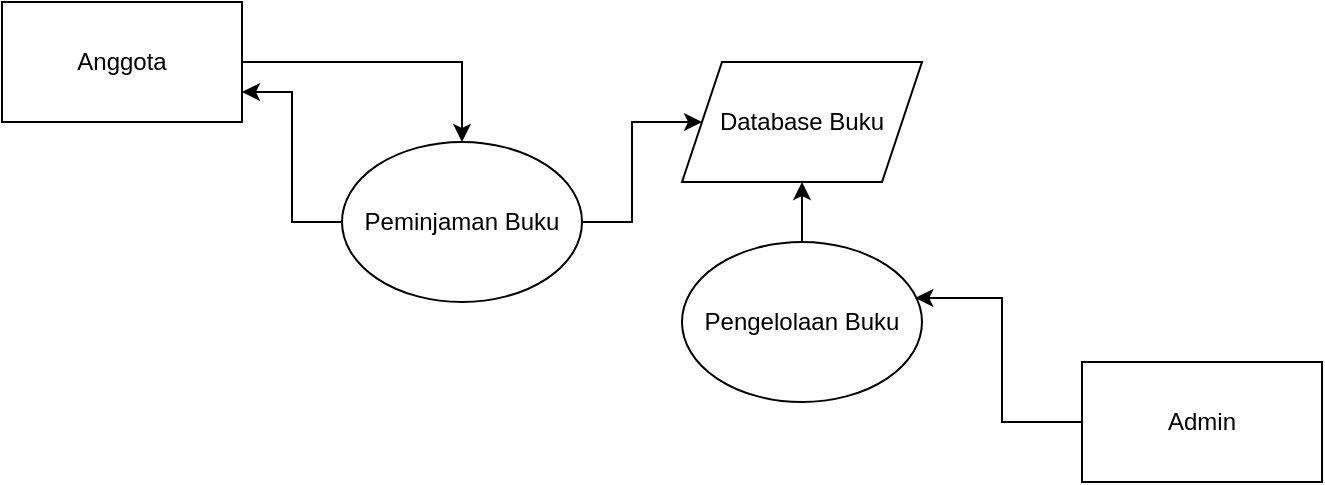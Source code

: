 <mxfile version="24.7.17">
  <diagram name="Page-1" id="hKzQLRUIS9wekjyLAERz">
    <mxGraphModel dx="794" dy="446" grid="1" gridSize="10" guides="1" tooltips="1" connect="1" arrows="1" fold="1" page="1" pageScale="1" pageWidth="850" pageHeight="1100" math="0" shadow="0">
      <root>
        <mxCell id="0" />
        <mxCell id="1" parent="0" />
        <mxCell id="5TWhnI7rDcrY7k_qI60q-4" style="edgeStyle=orthogonalEdgeStyle;rounded=0;orthogonalLoop=1;jettySize=auto;html=1;" edge="1" parent="1" source="5TWhnI7rDcrY7k_qI60q-3" target="5TWhnI7rDcrY7k_qI60q-6">
          <mxGeometry relative="1" as="geometry">
            <mxPoint x="400" y="190" as="targetPoint" />
          </mxGeometry>
        </mxCell>
        <mxCell id="5TWhnI7rDcrY7k_qI60q-3" value="Anggota" style="rounded=0;whiteSpace=wrap;html=1;" vertex="1" parent="1">
          <mxGeometry x="220" y="130" width="120" height="60" as="geometry" />
        </mxCell>
        <mxCell id="5TWhnI7rDcrY7k_qI60q-5" value="Admin" style="rounded=0;whiteSpace=wrap;html=1;" vertex="1" parent="1">
          <mxGeometry x="760" y="310" width="120" height="60" as="geometry" />
        </mxCell>
        <mxCell id="5TWhnI7rDcrY7k_qI60q-12" style="edgeStyle=orthogonalEdgeStyle;rounded=0;orthogonalLoop=1;jettySize=auto;html=1;entryX=0;entryY=0.5;entryDx=0;entryDy=0;" edge="1" parent="1" source="5TWhnI7rDcrY7k_qI60q-6" target="5TWhnI7rDcrY7k_qI60q-10">
          <mxGeometry relative="1" as="geometry" />
        </mxCell>
        <mxCell id="5TWhnI7rDcrY7k_qI60q-13" style="edgeStyle=orthogonalEdgeStyle;rounded=0;orthogonalLoop=1;jettySize=auto;html=1;entryX=1;entryY=0.75;entryDx=0;entryDy=0;" edge="1" parent="1" source="5TWhnI7rDcrY7k_qI60q-6" target="5TWhnI7rDcrY7k_qI60q-3">
          <mxGeometry relative="1" as="geometry" />
        </mxCell>
        <mxCell id="5TWhnI7rDcrY7k_qI60q-6" value="Peminjaman Buku" style="ellipse;whiteSpace=wrap;html=1;" vertex="1" parent="1">
          <mxGeometry x="390" y="200" width="120" height="80" as="geometry" />
        </mxCell>
        <mxCell id="5TWhnI7rDcrY7k_qI60q-16" style="edgeStyle=orthogonalEdgeStyle;rounded=0;orthogonalLoop=1;jettySize=auto;html=1;" edge="1" parent="1" source="5TWhnI7rDcrY7k_qI60q-9" target="5TWhnI7rDcrY7k_qI60q-10">
          <mxGeometry relative="1" as="geometry" />
        </mxCell>
        <mxCell id="5TWhnI7rDcrY7k_qI60q-9" value="Pengelolaan Buku" style="ellipse;whiteSpace=wrap;html=1;" vertex="1" parent="1">
          <mxGeometry x="560" y="250" width="120" height="80" as="geometry" />
        </mxCell>
        <mxCell id="5TWhnI7rDcrY7k_qI60q-10" value="Database Buku" style="shape=parallelogram;perimeter=parallelogramPerimeter;whiteSpace=wrap;html=1;fixedSize=1;" vertex="1" parent="1">
          <mxGeometry x="560" y="160" width="120" height="60" as="geometry" />
        </mxCell>
        <mxCell id="5TWhnI7rDcrY7k_qI60q-15" style="edgeStyle=orthogonalEdgeStyle;rounded=0;orthogonalLoop=1;jettySize=auto;html=1;entryX=0.972;entryY=0.35;entryDx=0;entryDy=0;entryPerimeter=0;" edge="1" parent="1" source="5TWhnI7rDcrY7k_qI60q-5" target="5TWhnI7rDcrY7k_qI60q-9">
          <mxGeometry relative="1" as="geometry" />
        </mxCell>
      </root>
    </mxGraphModel>
  </diagram>
</mxfile>
